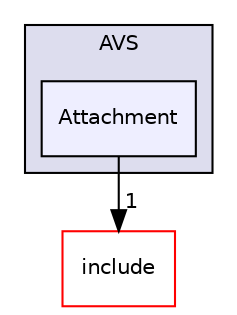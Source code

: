 digraph "/workplace/avs-device-sdk/AVSCommon/AVS/test/AVSCommon/AVS/Attachment" {
  compound=true
  node [ fontsize="10", fontname="Helvetica"];
  edge [ labelfontsize="10", labelfontname="Helvetica"];
  subgraph clusterdir_7bdff736f20bfd31c081269ae0dc0c4a {
    graph [ bgcolor="#ddddee", pencolor="black", label="AVS" fontname="Helvetica", fontsize="10", URL="dir_7bdff736f20bfd31c081269ae0dc0c4a.html"]
  dir_1977e7305461c7cf8192fd3f175ab4fc [shape=box, label="Attachment", style="filled", fillcolor="#eeeeff", pencolor="black", URL="dir_1977e7305461c7cf8192fd3f175ab4fc.html"];
  }
  dir_a8d3deb3c1282038af9ce4454694c1e1 [shape=box label="include" fillcolor="white" style="filled" color="red" URL="dir_a8d3deb3c1282038af9ce4454694c1e1.html"];
  dir_1977e7305461c7cf8192fd3f175ab4fc->dir_a8d3deb3c1282038af9ce4454694c1e1 [headlabel="1", labeldistance=1.5 headhref="dir_000069_000044.html"];
}
